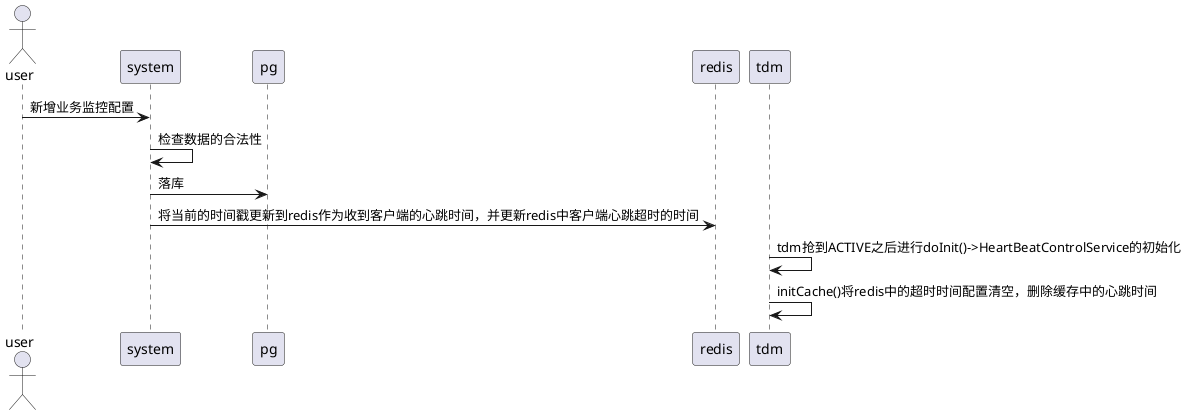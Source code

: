 @startuml
actor user
participant system
participant pg
participant redis
participant tdm

user -> system : 新增业务监控配置
system -> system : 检查数据的合法性
system -> pg: 落库
system -> redis: 将当前的时间戳更新到redis作为收到客户端的心跳时间，并更新redis中客户端心跳超时的时间
tdm -> tdm : tdm抢到ACTIVE之后进行doInit()->HeartBeatControlService的初始化
tdm -> tdm : initCache()将redis中的超时时间配置清空，删除缓存中的心跳时间


@enduml
